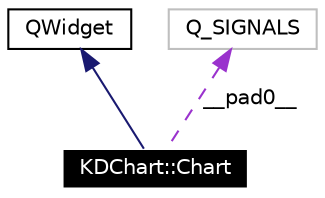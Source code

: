digraph G
{
  edge [fontname="Helvetica",fontsize=10,labelfontname="Helvetica",labelfontsize=10];
  node [fontname="Helvetica",fontsize=10,shape=record];
  Node321 [label="KDChart::Chart",height=0.2,width=0.4,color="white", fillcolor="black", style="filled" fontcolor="white"];
  Node322 -> Node321 [dir=back,color="midnightblue",fontsize=10,style="solid",fontname="Helvetica"];
  Node322 [label="QWidget",height=0.2,width=0.4,color="black",URL="$class_q_widget.html"];
  Node323 -> Node321 [dir=back,color="darkorchid3",fontsize=10,style="dashed",label="__pad0__",fontname="Helvetica"];
  Node323 [label="Q_SIGNALS",height=0.2,width=0.4,color="grey75"];
}
